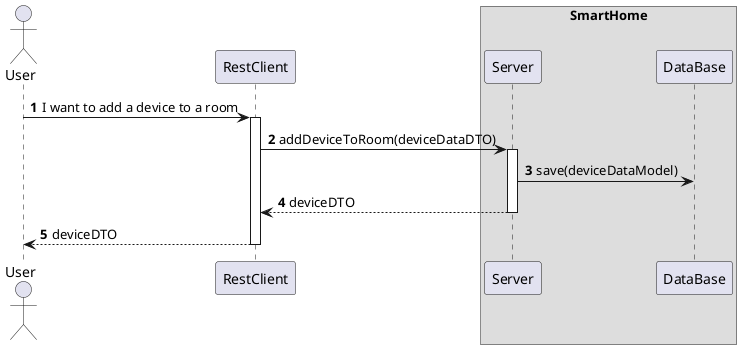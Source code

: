 @startuml
'https://plantuml.com/sequence-diagram
!pragma layout smetana

autonumber

actor "User" as User
participant "RestClient" as RC

box "SmartHome"
    participant "Server" as SV
    participant "DataBase" as BD
end box

User -> RC : I want to add a device to a room
activate RC

RC -> SV : addDeviceToRoom(deviceDataDTO)
activate SV

SV -> BD : save(deviceDataModel)

SV --> RC : deviceDTO
deactivate SV

RC --> User : deviceDTO
deactivate RC


@enduml
